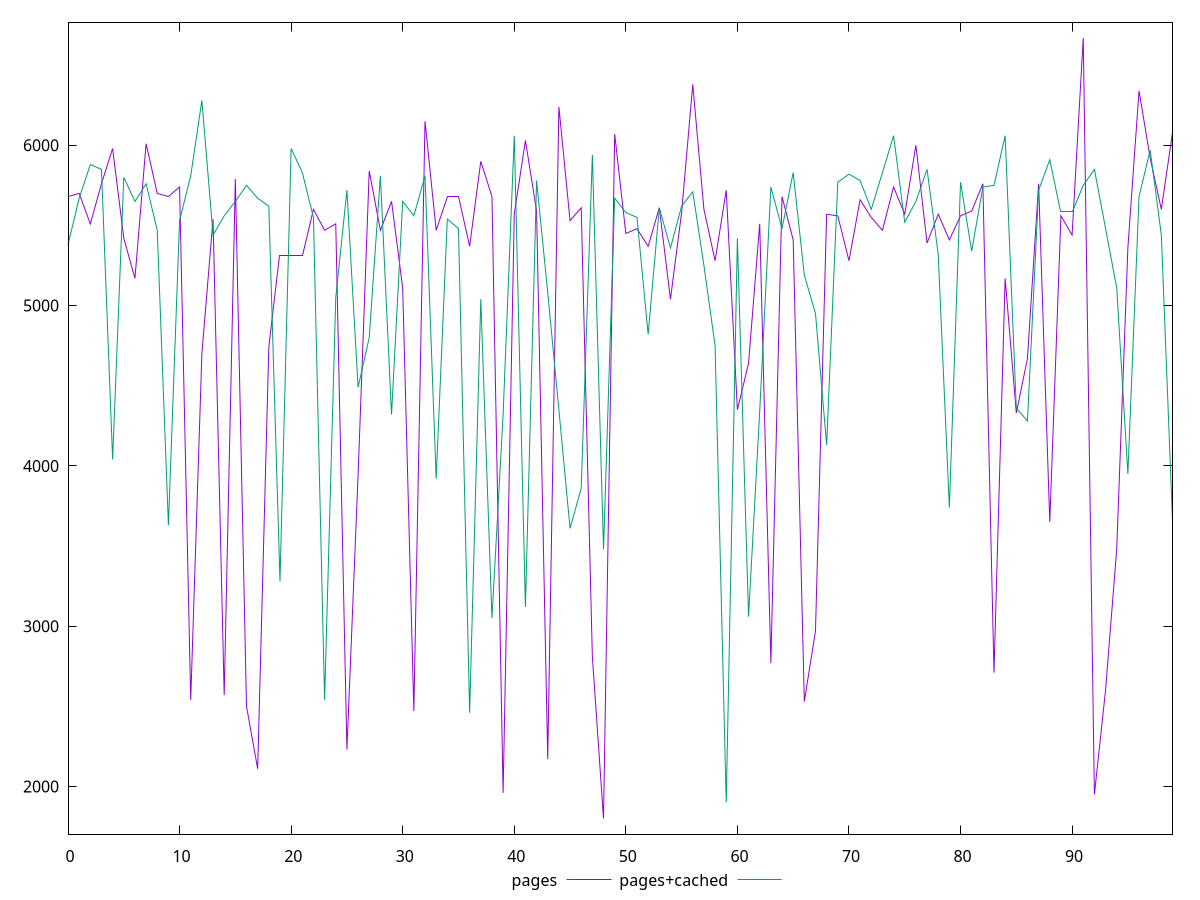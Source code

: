 reset

$pages <<EOF
0 5680
1 5700
2 5510
3 5760
4 5980
5 5420
6 5170
7 6010
8 5700
9 5680
10 5740
11 2540
12 4700
13 5540
14 2570
15 5790
16 2500
17 2110
18 4740
19 5310
20 5310
21 5310
22 5600
23 5470
24 5510
25 2230
26 3940
27 5840
28 5470
29 5650
30 5110
31 2470
32 6150
33 5470
34 5680
35 5680
36 5370
37 5900
38 5680
39 1960
40 5570
41 6030
42 5590
43 2170
44 6240
45 5530
46 5610
47 2810
48 1800
49 6070
50 5450
51 5480
52 5370
53 5610
54 5040
55 5580
56 6380
57 5600
58 5280
59 5720
60 4350
61 4640
62 5510
63 2770
64 5680
65 5410
66 2530
67 2970
68 5570
69 5560
70 5280
71 5660
72 5550
73 5470
74 5740
75 5570
76 6000
77 5390
78 5570
79 5410
80 5560
81 5590
82 5760
83 2710
84 5170
85 4330
86 4670
87 5760
88 3650
89 5560
90 5440
91 6670
92 1950
93 2600
94 3480
95 5360
96 6340
97 5920
98 5600
99 6080
EOF

$pagesCached <<EOF
0 5380
1 5670
2 5880
3 5850
4 4040
5 5800
6 5650
7 5760
8 5470
9 3630
10 5530
11 5810
12 6280
13 5440
14 5560
15 5650
16 5750
17 5670
18 5620
19 3280
20 5980
21 5830
22 5550
23 2540
24 5050
25 5720
26 4490
27 4800
28 5810
29 4320
30 5650
31 5560
32 5810
33 3920
34 5540
35 5480
36 2460
37 5040
38 3050
39 4320
40 6060
41 3120
42 5780
43 5080
44 4350
45 3610
46 3860
47 5940
48 3480
49 5670
50 5580
51 5550
52 4820
53 5610
54 5360
55 5620
56 5710
57 5250
58 4750
59 1900
60 5420
61 3060
62 4340
63 5740
64 5480
65 5830
66 5190
67 4950
68 4130
69 5770
70 5820
71 5780
72 5600
73 5830
74 6060
75 5520
76 5650
77 5850
78 5320
79 3740
80 5770
81 5340
82 5740
83 5750
84 6060
85 4360
86 4280
87 5720
88 5910
89 5590
90 5590
91 5750
92 5850
93 5480
94 5110
95 3950
96 5680
97 5970
98 5440
99 3660
EOF

set key outside below
set xrange [0:99]
set yrange [1702.6:6767.4]
set trange [1702.6:6767.4]
set terminal svg size 640, 520 enhanced background rgb 'white'
set output "report_00013_2021-02-09T12-04-24.940Z/unused-javascript/comparison/line/0_vs_1.svg"

plot $pages title "pages" with line, \
     $pagesCached title "pages+cached" with line

reset
